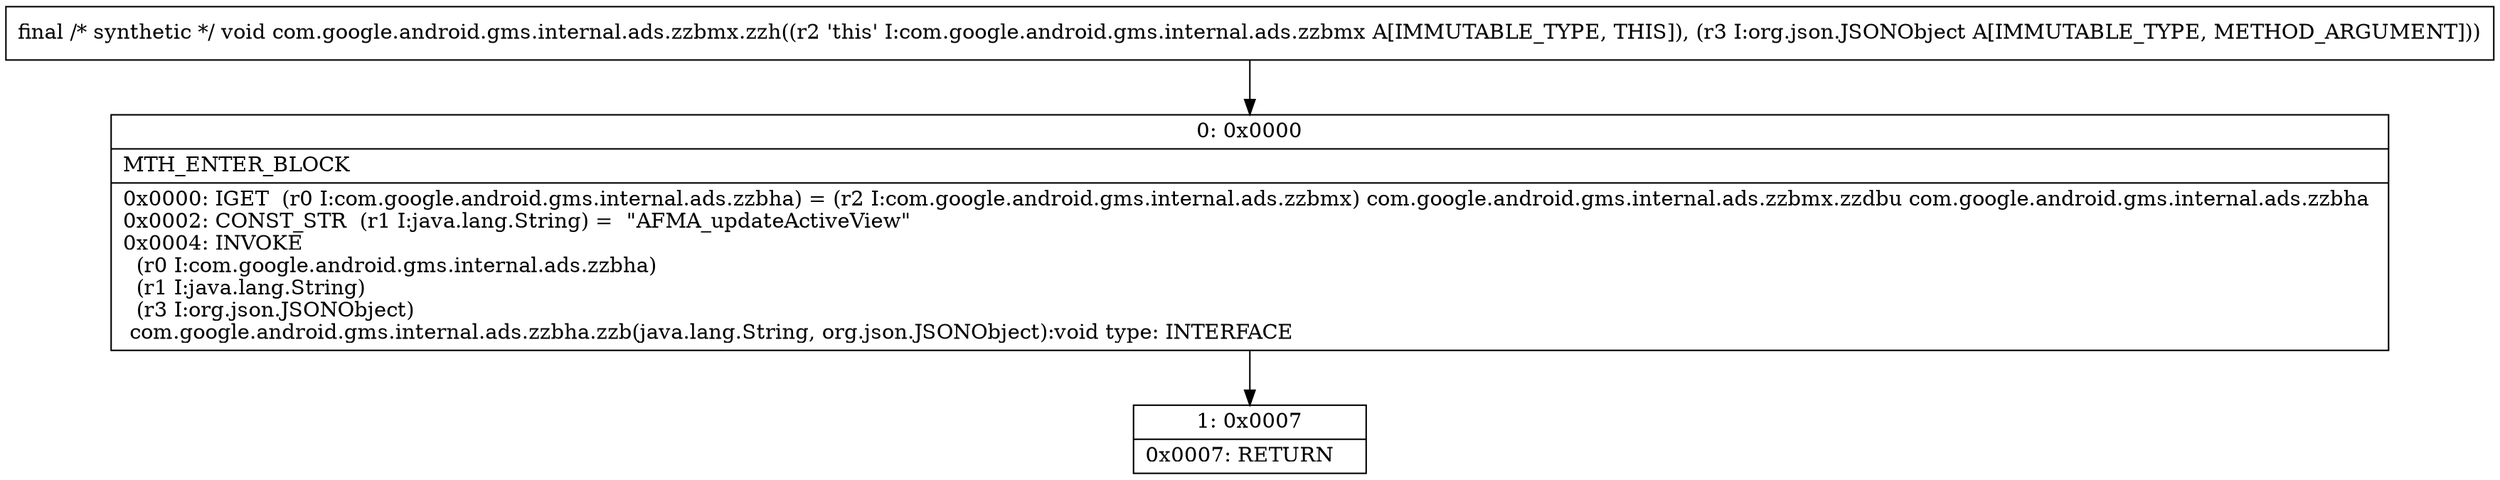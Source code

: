 digraph "CFG forcom.google.android.gms.internal.ads.zzbmx.zzh(Lorg\/json\/JSONObject;)V" {
Node_0 [shape=record,label="{0\:\ 0x0000|MTH_ENTER_BLOCK\l|0x0000: IGET  (r0 I:com.google.android.gms.internal.ads.zzbha) = (r2 I:com.google.android.gms.internal.ads.zzbmx) com.google.android.gms.internal.ads.zzbmx.zzdbu com.google.android.gms.internal.ads.zzbha \l0x0002: CONST_STR  (r1 I:java.lang.String) =  \"AFMA_updateActiveView\" \l0x0004: INVOKE  \l  (r0 I:com.google.android.gms.internal.ads.zzbha)\l  (r1 I:java.lang.String)\l  (r3 I:org.json.JSONObject)\l com.google.android.gms.internal.ads.zzbha.zzb(java.lang.String, org.json.JSONObject):void type: INTERFACE \l}"];
Node_1 [shape=record,label="{1\:\ 0x0007|0x0007: RETURN   \l}"];
MethodNode[shape=record,label="{final \/* synthetic *\/ void com.google.android.gms.internal.ads.zzbmx.zzh((r2 'this' I:com.google.android.gms.internal.ads.zzbmx A[IMMUTABLE_TYPE, THIS]), (r3 I:org.json.JSONObject A[IMMUTABLE_TYPE, METHOD_ARGUMENT])) }"];
MethodNode -> Node_0;
Node_0 -> Node_1;
}

